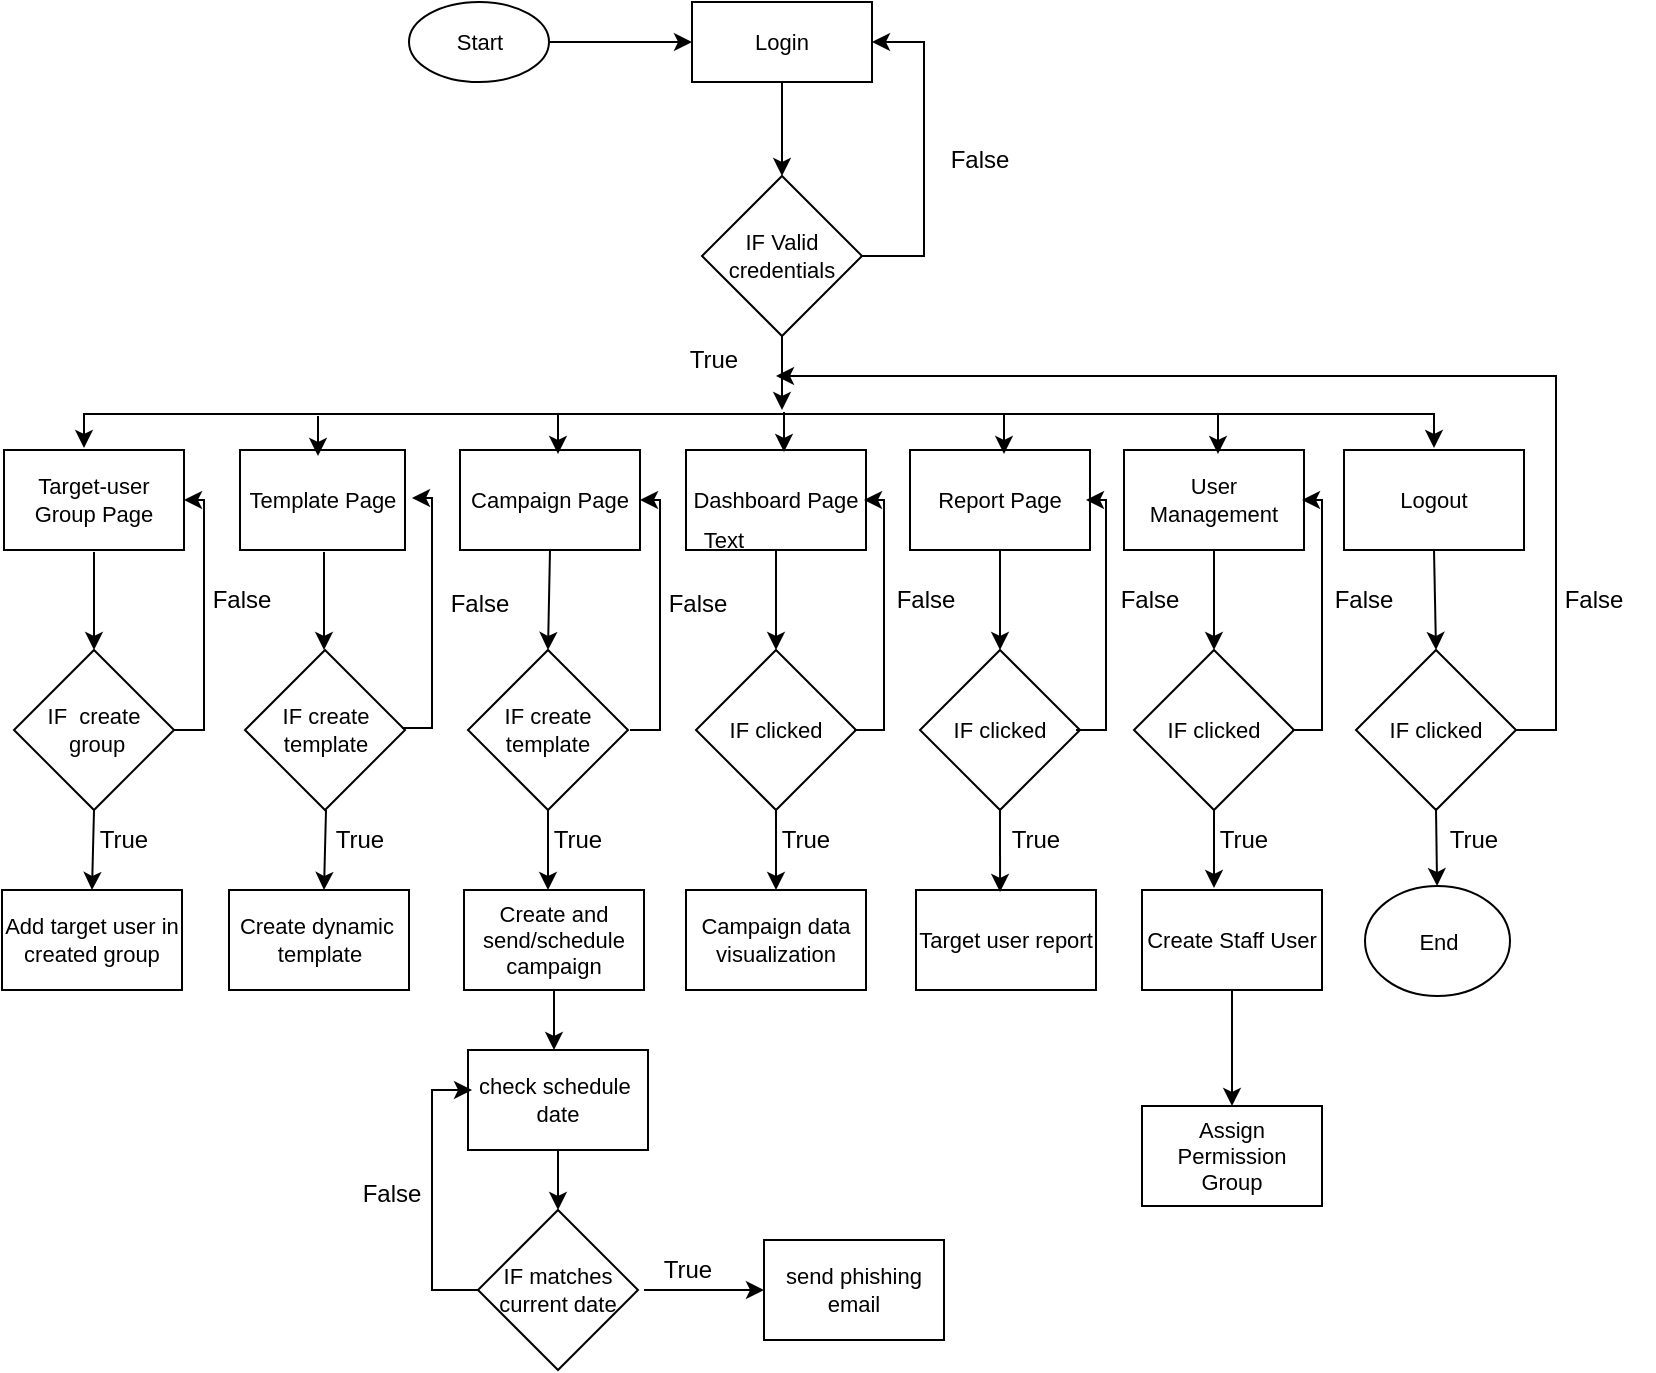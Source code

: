 <mxfile version="15.5.8" type="github">
  <diagram id="lJC1QuVzAbhBSIZx3Hm1" name="Page-1">
    <mxGraphModel dx="1103" dy="554" grid="1" gridSize="10" guides="1" tooltips="1" connect="1" arrows="1" fold="1" page="1" pageScale="1" pageWidth="850" pageHeight="1100" math="0" shadow="0">
      <root>
        <mxCell id="0" />
        <mxCell id="1" parent="0" />
        <mxCell id="YmnMS3fJjvEk6rEsooEI-6" value="IF Valid credentials" style="rhombus;whiteSpace=wrap;html=1;fontSize=11;strokeWidth=1;" vertex="1" parent="1">
          <mxGeometry x="389" y="153" width="80" height="80" as="geometry" />
        </mxCell>
        <mxCell id="YmnMS3fJjvEk6rEsooEI-7" value="Campaign Page" style="rounded=0;whiteSpace=wrap;html=1;fontSize=11;strokeWidth=1;" vertex="1" parent="1">
          <mxGeometry x="268" y="290" width="90" height="50" as="geometry" />
        </mxCell>
        <mxCell id="YmnMS3fJjvEk6rEsooEI-8" value="Login" style="rounded=0;whiteSpace=wrap;html=1;fontSize=11;strokeWidth=1;" vertex="1" parent="1">
          <mxGeometry x="384" y="66" width="90" height="40" as="geometry" />
        </mxCell>
        <mxCell id="YmnMS3fJjvEk6rEsooEI-9" value="Start" style="ellipse;whiteSpace=wrap;html=1;fontSize=11;strokeWidth=1;" vertex="1" parent="1">
          <mxGeometry x="242.5" y="66" width="70" height="40" as="geometry" />
        </mxCell>
        <mxCell id="YmnMS3fJjvEk6rEsooEI-10" value="Template Page" style="rounded=0;whiteSpace=wrap;html=1;fontSize=11;strokeWidth=1;" vertex="1" parent="1">
          <mxGeometry x="158" y="290" width="82.5" height="50" as="geometry" />
        </mxCell>
        <mxCell id="YmnMS3fJjvEk6rEsooEI-12" value="Target-user Group Page" style="rounded=0;whiteSpace=wrap;html=1;fontSize=11;strokeWidth=1;" vertex="1" parent="1">
          <mxGeometry x="40" y="290" width="90" height="50" as="geometry" />
        </mxCell>
        <mxCell id="YmnMS3fJjvEk6rEsooEI-14" value="Dashboard Page" style="rounded=0;whiteSpace=wrap;html=1;fontSize=11;strokeWidth=1;" vertex="1" parent="1">
          <mxGeometry x="381" y="290" width="90" height="50" as="geometry" />
        </mxCell>
        <mxCell id="YmnMS3fJjvEk6rEsooEI-15" value="&lt;br&gt;Report Page&lt;span style=&quot;color: rgba(0 , 0 , 0 , 0) ; font-family: monospace ; font-size: 0px&quot;&gt;%3CmxGraphModel%3E%3Croot%3E%3CmxCell%20id%3D%220%22%2F%3E%3CmxCell%20id%3D%221%22%20parent%3D%220%22%2F%3E%3CmxCell%20id%3D%222%22%20value%3D%22Dashboard%20Page%22%20style%3D%22rounded%3D0%3BwhiteSpace%3Dwrap%3Bhtml%3D1%3BfontSize%3D11%3BstrokeWidth%3D1%3B%22%20vertex%3D%221%22%20parent%3D%221%22%3E%3CmxGeometry%20x%3D%22460%22%20y%3D%22290%22%20width%3D%2290%22%20height%3D%2250%22%20as%3D%22geometry%22%2F%3E%3C%2FmxCell%3E%3C%2Froot%3E%3C%2FmxGraphModel%3E&lt;/span&gt;&lt;br&gt;&lt;span style=&quot;color: rgba(0 , 0 , 0 , 0) ; font-family: monospace ; font-size: 0px&quot;&gt;%3CmxGraphModel%3E%3Croot%3E%3CmxCell%20id%3D%220%22%2F%3E%3CmxCell%20id%3D%221%22%20parent%3D%220%22%2F%3E%3CmxCell%20id%3D%222%22%20value%3D%22Dashboard%20Page%22%20style%3D%22rounded%3D0%3BwhiteSpace%3Dwrap%3Bhtml%3D1%3BfontSize%3D11%3BstrokeWidth%3D1%3B%22%20vertex%3D%221%22%20parent%3D%221%22%3E%3CmxGeometry%20x%3D%22460%22%20y%3D%22290%22%20width%3D%2290%22%20height%3D%2250%22%20as%3D%22geometry%22%2F%3E%3C%2FmxCell%3E%3C%2Froot%3E%3C%2FmxGraphModel%3E&lt;/span&gt;" style="rounded=0;whiteSpace=wrap;html=1;fontSize=11;strokeWidth=1;" vertex="1" parent="1">
          <mxGeometry x="493" y="290" width="90" height="50" as="geometry" />
        </mxCell>
        <mxCell id="YmnMS3fJjvEk6rEsooEI-16" value="Logout" style="rounded=0;whiteSpace=wrap;html=1;fontSize=11;strokeWidth=1;" vertex="1" parent="1">
          <mxGeometry x="710" y="290" width="90" height="50" as="geometry" />
        </mxCell>
        <mxCell id="YmnMS3fJjvEk6rEsooEI-18" value="Add target user in created group" style="rounded=0;whiteSpace=wrap;html=1;fontSize=11;strokeWidth=1;" vertex="1" parent="1">
          <mxGeometry x="39" y="510" width="90" height="50" as="geometry" />
        </mxCell>
        <mxCell id="YmnMS3fJjvEk6rEsooEI-19" value="Create dynamic&amp;nbsp;&lt;br&gt;template" style="rounded=0;whiteSpace=wrap;html=1;fontSize=11;strokeWidth=1;" vertex="1" parent="1">
          <mxGeometry x="152.5" y="510" width="90" height="50" as="geometry" />
        </mxCell>
        <mxCell id="YmnMS3fJjvEk6rEsooEI-21" value="Create and send/schedule campaign" style="rounded=0;whiteSpace=wrap;html=1;fontSize=11;strokeWidth=1;" vertex="1" parent="1">
          <mxGeometry x="270" y="510" width="90" height="50" as="geometry" />
        </mxCell>
        <mxCell id="YmnMS3fJjvEk6rEsooEI-22" value="Campaign data visualization" style="rounded=0;whiteSpace=wrap;html=1;fontSize=11;strokeWidth=1;" vertex="1" parent="1">
          <mxGeometry x="381" y="510" width="90" height="50" as="geometry" />
        </mxCell>
        <mxCell id="YmnMS3fJjvEk6rEsooEI-23" value="Target user report" style="rounded=0;whiteSpace=wrap;html=1;fontSize=11;strokeWidth=1;" vertex="1" parent="1">
          <mxGeometry x="496" y="510" width="90" height="50" as="geometry" />
        </mxCell>
        <mxCell id="YmnMS3fJjvEk6rEsooEI-26" value="IF&amp;nbsp; create&lt;br&gt;&amp;nbsp;group" style="rhombus;whiteSpace=wrap;html=1;fontSize=11;strokeWidth=1;" vertex="1" parent="1">
          <mxGeometry x="45" y="390" width="80" height="80" as="geometry" />
        </mxCell>
        <mxCell id="YmnMS3fJjvEk6rEsooEI-27" value="IF create template" style="rhombus;whiteSpace=wrap;html=1;fontSize=11;strokeWidth=1;" vertex="1" parent="1">
          <mxGeometry x="160.5" y="390" width="80" height="80" as="geometry" />
        </mxCell>
        <mxCell id="YmnMS3fJjvEk6rEsooEI-28" value="IF create template" style="rhombus;whiteSpace=wrap;html=1;fontSize=11;strokeWidth=1;" vertex="1" parent="1">
          <mxGeometry x="272" y="390" width="80" height="80" as="geometry" />
        </mxCell>
        <mxCell id="YmnMS3fJjvEk6rEsooEI-29" value="" style="endArrow=classic;html=1;rounded=0;fontSize=11;entryX=0.5;entryY=0;entryDx=0;entryDy=0;exitX=0.5;exitY=1;exitDx=0;exitDy=0;" edge="1" parent="1" source="YmnMS3fJjvEk6rEsooEI-7" target="YmnMS3fJjvEk6rEsooEI-28">
          <mxGeometry width="50" height="50" relative="1" as="geometry">
            <mxPoint x="320" y="380" as="sourcePoint" />
            <mxPoint x="370" y="330" as="targetPoint" />
          </mxGeometry>
        </mxCell>
        <mxCell id="YmnMS3fJjvEk6rEsooEI-31" value="User Management" style="rounded=0;whiteSpace=wrap;html=1;fontSize=11;strokeWidth=1;" vertex="1" parent="1">
          <mxGeometry x="600" y="290" width="90" height="50" as="geometry" />
        </mxCell>
        <mxCell id="YmnMS3fJjvEk6rEsooEI-32" value="IF clicked" style="rhombus;whiteSpace=wrap;html=1;fontSize=11;strokeWidth=1;" vertex="1" parent="1">
          <mxGeometry x="386" y="390" width="80" height="80" as="geometry" />
        </mxCell>
        <mxCell id="YmnMS3fJjvEk6rEsooEI-34" value="IF clicked" style="rhombus;whiteSpace=wrap;html=1;fontSize=11;strokeWidth=1;" vertex="1" parent="1">
          <mxGeometry x="498" y="390" width="80" height="80" as="geometry" />
        </mxCell>
        <mxCell id="YmnMS3fJjvEk6rEsooEI-35" value="IF clicked" style="rhombus;whiteSpace=wrap;html=1;fontSize=11;strokeWidth=1;" vertex="1" parent="1">
          <mxGeometry x="605" y="390" width="80" height="80" as="geometry" />
        </mxCell>
        <mxCell id="YmnMS3fJjvEk6rEsooEI-37" value="Create Staff User" style="rounded=0;whiteSpace=wrap;html=1;fontSize=11;strokeWidth=1;" vertex="1" parent="1">
          <mxGeometry x="609" y="510" width="90" height="50" as="geometry" />
        </mxCell>
        <mxCell id="YmnMS3fJjvEk6rEsooEI-40" value="Assign Permission Group" style="rounded=0;whiteSpace=wrap;html=1;fontSize=11;strokeWidth=1;" vertex="1" parent="1">
          <mxGeometry x="609" y="618" width="90" height="50" as="geometry" />
        </mxCell>
        <mxCell id="YmnMS3fJjvEk6rEsooEI-42" value="check schedule&amp;nbsp;&lt;br&gt;date" style="rounded=0;whiteSpace=wrap;html=1;fontSize=11;strokeWidth=1;" vertex="1" parent="1">
          <mxGeometry x="272" y="590" width="90" height="50" as="geometry" />
        </mxCell>
        <mxCell id="YmnMS3fJjvEk6rEsooEI-43" value="IF matches current date" style="rhombus;whiteSpace=wrap;html=1;fontSize=11;strokeWidth=1;" vertex="1" parent="1">
          <mxGeometry x="277" y="670" width="80" height="80" as="geometry" />
        </mxCell>
        <mxCell id="YmnMS3fJjvEk6rEsooEI-44" value="send phishing email" style="rounded=0;whiteSpace=wrap;html=1;fontSize=11;strokeWidth=1;" vertex="1" parent="1">
          <mxGeometry x="420" y="685" width="90" height="50" as="geometry" />
        </mxCell>
        <mxCell id="YmnMS3fJjvEk6rEsooEI-48" value="" style="endArrow=classic;startArrow=classic;html=1;rounded=0;fontSize=11;" edge="1" parent="1">
          <mxGeometry width="50" height="50" relative="1" as="geometry">
            <mxPoint x="80" y="289" as="sourcePoint" />
            <mxPoint x="755" y="289" as="targetPoint" />
            <Array as="points">
              <mxPoint x="80" y="272" />
              <mxPoint x="755" y="272" />
            </Array>
          </mxGeometry>
        </mxCell>
        <mxCell id="YmnMS3fJjvEk6rEsooEI-49" value="" style="endArrow=classic;html=1;rounded=0;fontSize=11;exitX=0.5;exitY=1;exitDx=0;exitDy=0;" edge="1" parent="1" source="YmnMS3fJjvEk6rEsooEI-6">
          <mxGeometry width="50" height="50" relative="1" as="geometry">
            <mxPoint x="460" y="260" as="sourcePoint" />
            <mxPoint x="429" y="270" as="targetPoint" />
          </mxGeometry>
        </mxCell>
        <mxCell id="YmnMS3fJjvEk6rEsooEI-52" value="" style="endArrow=classic;html=1;rounded=0;fontSize=11;" edge="1" parent="1">
          <mxGeometry width="50" height="50" relative="1" as="geometry">
            <mxPoint x="430" y="271" as="sourcePoint" />
            <mxPoint x="430" y="291" as="targetPoint" />
          </mxGeometry>
        </mxCell>
        <mxCell id="YmnMS3fJjvEk6rEsooEI-53" value="" style="endArrow=classic;html=1;rounded=0;fontSize=11;" edge="1" parent="1">
          <mxGeometry width="50" height="50" relative="1" as="geometry">
            <mxPoint x="540" y="272" as="sourcePoint" />
            <mxPoint x="540" y="292" as="targetPoint" />
          </mxGeometry>
        </mxCell>
        <mxCell id="YmnMS3fJjvEk6rEsooEI-54" value="" style="endArrow=classic;html=1;rounded=0;fontSize=11;" edge="1" parent="1">
          <mxGeometry width="50" height="50" relative="1" as="geometry">
            <mxPoint x="647" y="272" as="sourcePoint" />
            <mxPoint x="647" y="292" as="targetPoint" />
          </mxGeometry>
        </mxCell>
        <mxCell id="YmnMS3fJjvEk6rEsooEI-55" value="" style="endArrow=classic;html=1;rounded=0;fontSize=11;" edge="1" parent="1">
          <mxGeometry width="50" height="50" relative="1" as="geometry">
            <mxPoint x="317" y="272" as="sourcePoint" />
            <mxPoint x="317" y="292" as="targetPoint" />
          </mxGeometry>
        </mxCell>
        <mxCell id="YmnMS3fJjvEk6rEsooEI-56" value="" style="endArrow=classic;html=1;rounded=0;fontSize=11;" edge="1" parent="1">
          <mxGeometry width="50" height="50" relative="1" as="geometry">
            <mxPoint x="197" y="273" as="sourcePoint" />
            <mxPoint x="197" y="293" as="targetPoint" />
          </mxGeometry>
        </mxCell>
        <mxCell id="YmnMS3fJjvEk6rEsooEI-57" value="" style="endArrow=classic;html=1;rounded=0;fontSize=11;exitX=0.5;exitY=1;exitDx=0;exitDy=0;entryX=0.5;entryY=0;entryDx=0;entryDy=0;" edge="1" parent="1" source="YmnMS3fJjvEk6rEsooEI-26" target="YmnMS3fJjvEk6rEsooEI-18">
          <mxGeometry width="50" height="50" relative="1" as="geometry">
            <mxPoint x="70" y="520" as="sourcePoint" />
            <mxPoint x="120" y="470" as="targetPoint" />
          </mxGeometry>
        </mxCell>
        <mxCell id="YmnMS3fJjvEk6rEsooEI-59" value="" style="endArrow=classic;html=1;rounded=0;fontSize=11;exitX=0.5;exitY=1;exitDx=0;exitDy=0;entryX=0.5;entryY=0;entryDx=0;entryDy=0;" edge="1" parent="1">
          <mxGeometry width="50" height="50" relative="1" as="geometry">
            <mxPoint x="201" y="470" as="sourcePoint" />
            <mxPoint x="200" y="510" as="targetPoint" />
          </mxGeometry>
        </mxCell>
        <mxCell id="YmnMS3fJjvEk6rEsooEI-61" value="" style="endArrow=classic;html=1;rounded=0;fontSize=11;" edge="1" parent="1" source="YmnMS3fJjvEk6rEsooEI-28">
          <mxGeometry width="50" height="50" relative="1" as="geometry">
            <mxPoint x="312" y="520" as="sourcePoint" />
            <mxPoint x="312" y="510" as="targetPoint" />
          </mxGeometry>
        </mxCell>
        <mxCell id="YmnMS3fJjvEk6rEsooEI-62" value="" style="endArrow=classic;html=1;rounded=0;fontSize=11;entryX=0.5;entryY=0;entryDx=0;entryDy=0;exitX=0.5;exitY=1;exitDx=0;exitDy=0;" edge="1" parent="1" source="YmnMS3fJjvEk6rEsooEI-32" target="YmnMS3fJjvEk6rEsooEI-22">
          <mxGeometry width="50" height="50" relative="1" as="geometry">
            <mxPoint x="424.58" y="450" as="sourcePoint" />
            <mxPoint x="424.58" y="490" as="targetPoint" />
          </mxGeometry>
        </mxCell>
        <mxCell id="YmnMS3fJjvEk6rEsooEI-63" value="" style="endArrow=classic;html=1;rounded=0;fontSize=11;exitX=0.5;exitY=1;exitDx=0;exitDy=0;entryX=0.467;entryY=0.02;entryDx=0;entryDy=0;entryPerimeter=0;" edge="1" parent="1" source="YmnMS3fJjvEk6rEsooEI-34" target="YmnMS3fJjvEk6rEsooEI-23">
          <mxGeometry width="50" height="50" relative="1" as="geometry">
            <mxPoint x="530" y="471" as="sourcePoint" />
            <mxPoint x="530" y="511" as="targetPoint" />
          </mxGeometry>
        </mxCell>
        <mxCell id="YmnMS3fJjvEk6rEsooEI-64" value="" style="endArrow=classic;html=1;rounded=0;fontSize=11;exitX=0.5;exitY=1;exitDx=0;exitDy=0;" edge="1" parent="1" source="YmnMS3fJjvEk6rEsooEI-35">
          <mxGeometry width="50" height="50" relative="1" as="geometry">
            <mxPoint x="641" y="470" as="sourcePoint" />
            <mxPoint x="645" y="509" as="targetPoint" />
          </mxGeometry>
        </mxCell>
        <mxCell id="YmnMS3fJjvEk6rEsooEI-66" value="" style="endArrow=classic;html=1;rounded=0;fontSize=11;exitX=0.5;exitY=1;exitDx=0;exitDy=0;entryX=0.5;entryY=0;entryDx=0;entryDy=0;" edge="1" parent="1" source="YmnMS3fJjvEk6rEsooEI-37" target="YmnMS3fJjvEk6rEsooEI-40">
          <mxGeometry width="50" height="50" relative="1" as="geometry">
            <mxPoint x="640" y="630" as="sourcePoint" />
            <mxPoint x="690" y="580" as="targetPoint" />
          </mxGeometry>
        </mxCell>
        <mxCell id="YmnMS3fJjvEk6rEsooEI-67" value="" style="endArrow=classic;html=1;rounded=0;fontSize=11;exitX=0.5;exitY=1;exitDx=0;exitDy=0;" edge="1" parent="1" source="YmnMS3fJjvEk6rEsooEI-21">
          <mxGeometry width="50" height="50" relative="1" as="geometry">
            <mxPoint x="370" y="620" as="sourcePoint" />
            <mxPoint x="315" y="590" as="targetPoint" />
          </mxGeometry>
        </mxCell>
        <mxCell id="YmnMS3fJjvEk6rEsooEI-70" value="" style="endArrow=classic;html=1;rounded=0;fontSize=11;exitX=0.5;exitY=1;exitDx=0;exitDy=0;entryX=0.5;entryY=0;entryDx=0;entryDy=0;" edge="1" parent="1" source="YmnMS3fJjvEk6rEsooEI-42" target="YmnMS3fJjvEk6rEsooEI-43">
          <mxGeometry width="50" height="50" relative="1" as="geometry">
            <mxPoint x="300" y="710" as="sourcePoint" />
            <mxPoint x="350" y="660" as="targetPoint" />
          </mxGeometry>
        </mxCell>
        <mxCell id="YmnMS3fJjvEk6rEsooEI-73" value="" style="endArrow=classic;html=1;rounded=0;fontSize=11;" edge="1" parent="1">
          <mxGeometry width="50" height="50" relative="1" as="geometry">
            <mxPoint x="360" y="710" as="sourcePoint" />
            <mxPoint x="420" y="710" as="targetPoint" />
          </mxGeometry>
        </mxCell>
        <mxCell id="YmnMS3fJjvEk6rEsooEI-74" value="IF clicked" style="rhombus;whiteSpace=wrap;html=1;fontSize=11;strokeWidth=1;" vertex="1" parent="1">
          <mxGeometry x="716" y="390" width="80" height="80" as="geometry" />
        </mxCell>
        <mxCell id="YmnMS3fJjvEk6rEsooEI-75" value="End" style="ellipse;whiteSpace=wrap;html=1;fontSize=11;strokeWidth=1;" vertex="1" parent="1">
          <mxGeometry x="720.5" y="508" width="72.5" height="55" as="geometry" />
        </mxCell>
        <mxCell id="YmnMS3fJjvEk6rEsooEI-76" value="" style="endArrow=classic;html=1;rounded=0;fontSize=11;entryX=0.5;entryY=0;entryDx=0;entryDy=0;" edge="1" parent="1" target="YmnMS3fJjvEk6rEsooEI-26">
          <mxGeometry width="50" height="50" relative="1" as="geometry">
            <mxPoint x="85" y="341" as="sourcePoint" />
            <mxPoint x="150" y="350" as="targetPoint" />
          </mxGeometry>
        </mxCell>
        <mxCell id="YmnMS3fJjvEk6rEsooEI-77" value="" style="endArrow=classic;html=1;rounded=0;fontSize=11;entryX=0.5;entryY=0;entryDx=0;entryDy=0;" edge="1" parent="1">
          <mxGeometry width="50" height="50" relative="1" as="geometry">
            <mxPoint x="200" y="341" as="sourcePoint" />
            <mxPoint x="200" y="390" as="targetPoint" />
          </mxGeometry>
        </mxCell>
        <mxCell id="YmnMS3fJjvEk6rEsooEI-78" value="" style="endArrow=classic;html=1;rounded=0;fontSize=11;exitX=0.5;exitY=1;exitDx=0;exitDy=0;" edge="1" parent="1" source="YmnMS3fJjvEk6rEsooEI-14" target="YmnMS3fJjvEk6rEsooEI-32">
          <mxGeometry width="50" height="50" relative="1" as="geometry">
            <mxPoint x="420" y="400" as="sourcePoint" />
            <mxPoint x="470" y="350" as="targetPoint" />
          </mxGeometry>
        </mxCell>
        <mxCell id="YmnMS3fJjvEk6rEsooEI-79" value="" style="endArrow=classic;html=1;rounded=0;fontSize=11;exitX=0.5;exitY=1;exitDx=0;exitDy=0;entryX=0.5;entryY=0;entryDx=0;entryDy=0;" edge="1" parent="1" source="YmnMS3fJjvEk6rEsooEI-15" target="YmnMS3fJjvEk6rEsooEI-34">
          <mxGeometry width="50" height="50" relative="1" as="geometry">
            <mxPoint x="540" y="400" as="sourcePoint" />
            <mxPoint x="590" y="350" as="targetPoint" />
          </mxGeometry>
        </mxCell>
        <mxCell id="YmnMS3fJjvEk6rEsooEI-80" value="" style="endArrow=classic;html=1;rounded=0;fontSize=11;exitX=0.5;exitY=1;exitDx=0;exitDy=0;" edge="1" parent="1" source="YmnMS3fJjvEk6rEsooEI-31">
          <mxGeometry width="50" height="50" relative="1" as="geometry">
            <mxPoint x="650" y="390" as="sourcePoint" />
            <mxPoint x="645" y="390" as="targetPoint" />
          </mxGeometry>
        </mxCell>
        <mxCell id="YmnMS3fJjvEk6rEsooEI-82" value="" style="endArrow=classic;html=1;rounded=0;fontSize=11;exitX=0.5;exitY=1;exitDx=0;exitDy=0;entryX=0.5;entryY=0;entryDx=0;entryDy=0;" edge="1" parent="1" source="YmnMS3fJjvEk6rEsooEI-16" target="YmnMS3fJjvEk6rEsooEI-74">
          <mxGeometry width="50" height="50" relative="1" as="geometry">
            <mxPoint x="750" y="400" as="sourcePoint" />
            <mxPoint x="800" y="350" as="targetPoint" />
          </mxGeometry>
        </mxCell>
        <mxCell id="YmnMS3fJjvEk6rEsooEI-89" value="" style="endArrow=classic;html=1;rounded=0;fontSize=11;exitX=0.5;exitY=1;exitDx=0;exitDy=0;" edge="1" parent="1" target="YmnMS3fJjvEk6rEsooEI-75">
          <mxGeometry width="50" height="50" relative="1" as="geometry">
            <mxPoint x="756.0" y="469" as="sourcePoint" />
            <mxPoint x="759" y="509" as="targetPoint" />
          </mxGeometry>
        </mxCell>
        <mxCell id="YmnMS3fJjvEk6rEsooEI-90" value="" style="endArrow=classic;html=1;rounded=0;fontSize=11;exitX=1;exitY=0.5;exitDx=0;exitDy=0;entryX=1;entryY=0.5;entryDx=0;entryDy=0;" edge="1" parent="1" source="YmnMS3fJjvEk6rEsooEI-26" target="YmnMS3fJjvEk6rEsooEI-12">
          <mxGeometry width="50" height="50" relative="1" as="geometry">
            <mxPoint x="140" y="430" as="sourcePoint" />
            <mxPoint x="140" y="320" as="targetPoint" />
            <Array as="points">
              <mxPoint x="140" y="430" />
              <mxPoint x="140" y="315" />
            </Array>
          </mxGeometry>
        </mxCell>
        <mxCell id="YmnMS3fJjvEk6rEsooEI-91" value="" style="endArrow=classic;html=1;rounded=0;fontSize=11;exitX=1;exitY=0.5;exitDx=0;exitDy=0;entryX=1;entryY=0.5;entryDx=0;entryDy=0;" edge="1" parent="1">
          <mxGeometry width="50" height="50" relative="1" as="geometry">
            <mxPoint x="239" y="429" as="sourcePoint" />
            <mxPoint x="244" y="314" as="targetPoint" />
            <Array as="points">
              <mxPoint x="254" y="429" />
              <mxPoint x="254" y="314" />
            </Array>
          </mxGeometry>
        </mxCell>
        <mxCell id="YmnMS3fJjvEk6rEsooEI-92" value="" style="endArrow=classic;html=1;rounded=0;fontSize=11;exitX=1;exitY=0.5;exitDx=0;exitDy=0;entryX=1;entryY=0.5;entryDx=0;entryDy=0;" edge="1" parent="1">
          <mxGeometry width="50" height="50" relative="1" as="geometry">
            <mxPoint x="353" y="430" as="sourcePoint" />
            <mxPoint x="358" y="315" as="targetPoint" />
            <Array as="points">
              <mxPoint x="368" y="430" />
              <mxPoint x="368" y="315" />
            </Array>
          </mxGeometry>
        </mxCell>
        <mxCell id="YmnMS3fJjvEk6rEsooEI-93" value="" style="endArrow=classic;html=1;rounded=0;fontSize=11;exitX=1;exitY=0.5;exitDx=0;exitDy=0;entryX=1;entryY=0.5;entryDx=0;entryDy=0;" edge="1" parent="1">
          <mxGeometry width="50" height="50" relative="1" as="geometry">
            <mxPoint x="465" y="430" as="sourcePoint" />
            <mxPoint x="470" y="315" as="targetPoint" />
            <Array as="points">
              <mxPoint x="480" y="430" />
              <mxPoint x="480" y="315" />
            </Array>
          </mxGeometry>
        </mxCell>
        <mxCell id="YmnMS3fJjvEk6rEsooEI-94" value="" style="endArrow=classic;html=1;rounded=0;fontSize=11;exitX=1;exitY=0.5;exitDx=0;exitDy=0;entryX=1;entryY=0.5;entryDx=0;entryDy=0;" edge="1" parent="1">
          <mxGeometry width="50" height="50" relative="1" as="geometry">
            <mxPoint x="576" y="430" as="sourcePoint" />
            <mxPoint x="581" y="315" as="targetPoint" />
            <Array as="points">
              <mxPoint x="591" y="430" />
              <mxPoint x="591" y="315" />
            </Array>
          </mxGeometry>
        </mxCell>
        <mxCell id="YmnMS3fJjvEk6rEsooEI-95" value="" style="endArrow=classic;html=1;rounded=0;fontSize=11;exitX=1;exitY=0.5;exitDx=0;exitDy=0;entryX=1;entryY=0.5;entryDx=0;entryDy=0;" edge="1" parent="1">
          <mxGeometry width="50" height="50" relative="1" as="geometry">
            <mxPoint x="684" y="430" as="sourcePoint" />
            <mxPoint x="689" y="315" as="targetPoint" />
            <Array as="points">
              <mxPoint x="699" y="430" />
              <mxPoint x="699" y="315" />
            </Array>
          </mxGeometry>
        </mxCell>
        <mxCell id="YmnMS3fJjvEk6rEsooEI-97" value="" style="endArrow=classic;html=1;rounded=0;fontSize=11;" edge="1" parent="1">
          <mxGeometry width="50" height="50" relative="1" as="geometry">
            <mxPoint x="796" y="430" as="sourcePoint" />
            <mxPoint x="426" y="253" as="targetPoint" />
            <Array as="points">
              <mxPoint x="816" y="430" />
              <mxPoint x="816" y="253" />
            </Array>
          </mxGeometry>
        </mxCell>
        <mxCell id="YmnMS3fJjvEk6rEsooEI-98" value="" style="endArrow=classic;html=1;rounded=0;fontSize=11;entryX=0.089;entryY=0.4;entryDx=0;entryDy=0;entryPerimeter=0;exitX=0;exitY=0.5;exitDx=0;exitDy=0;" edge="1" parent="1" source="YmnMS3fJjvEk6rEsooEI-43">
          <mxGeometry width="50" height="50" relative="1" as="geometry">
            <mxPoint x="274" y="710" as="sourcePoint" />
            <mxPoint x="274.01" y="610" as="targetPoint" />
            <Array as="points">
              <mxPoint x="254" y="710" />
              <mxPoint x="254" y="610" />
            </Array>
          </mxGeometry>
        </mxCell>
        <mxCell id="YmnMS3fJjvEk6rEsooEI-100" value="" style="endArrow=classic;html=1;rounded=0;fontSize=11;exitX=1;exitY=0.5;exitDx=0;exitDy=0;entryX=0;entryY=0.5;entryDx=0;entryDy=0;" edge="1" parent="1" source="YmnMS3fJjvEk6rEsooEI-9" target="YmnMS3fJjvEk6rEsooEI-8">
          <mxGeometry width="50" height="50" relative="1" as="geometry">
            <mxPoint x="330" y="110" as="sourcePoint" />
            <mxPoint x="380" y="60" as="targetPoint" />
          </mxGeometry>
        </mxCell>
        <mxCell id="YmnMS3fJjvEk6rEsooEI-101" value="" style="endArrow=classic;html=1;rounded=0;fontSize=11;exitX=0.5;exitY=1;exitDx=0;exitDy=0;entryX=0.5;entryY=0;entryDx=0;entryDy=0;" edge="1" parent="1" source="YmnMS3fJjvEk6rEsooEI-8" target="YmnMS3fJjvEk6rEsooEI-6">
          <mxGeometry width="50" height="50" relative="1" as="geometry">
            <mxPoint x="460" y="170" as="sourcePoint" />
            <mxPoint x="430" y="150" as="targetPoint" />
          </mxGeometry>
        </mxCell>
        <mxCell id="YmnMS3fJjvEk6rEsooEI-102" value="" style="endArrow=classic;html=1;rounded=0;fontSize=11;exitX=1;exitY=0.5;exitDx=0;exitDy=0;entryX=1;entryY=0.5;entryDx=0;entryDy=0;" edge="1" parent="1" source="YmnMS3fJjvEk6rEsooEI-6" target="YmnMS3fJjvEk6rEsooEI-8">
          <mxGeometry width="50" height="50" relative="1" as="geometry">
            <mxPoint x="290" y="160" as="sourcePoint" />
            <mxPoint x="490" y="90" as="targetPoint" />
            <Array as="points">
              <mxPoint x="500" y="193" />
              <mxPoint x="500" y="86" />
            </Array>
          </mxGeometry>
        </mxCell>
        <mxCell id="YmnMS3fJjvEk6rEsooEI-103" value="&lt;font style=&quot;font-size: 12px&quot;&gt;False&lt;/font&gt;" style="text;html=1;strokeColor=none;fillColor=none;align=center;verticalAlign=middle;whiteSpace=wrap;rounded=0;fontSize=11;" vertex="1" parent="1">
          <mxGeometry x="498" y="130" width="60" height="30" as="geometry" />
        </mxCell>
        <mxCell id="YmnMS3fJjvEk6rEsooEI-104" value="Text" style="text;html=1;strokeColor=none;fillColor=none;align=center;verticalAlign=middle;whiteSpace=wrap;rounded=0;fontSize=11;" vertex="1" parent="1">
          <mxGeometry x="370" y="320" width="60" height="30" as="geometry" />
        </mxCell>
        <mxCell id="YmnMS3fJjvEk6rEsooEI-105" value="&lt;font style=&quot;font-size: 12px&quot;&gt;True&lt;/font&gt;" style="text;html=1;strokeColor=none;fillColor=none;align=center;verticalAlign=middle;whiteSpace=wrap;rounded=0;fontSize=11;" vertex="1" parent="1">
          <mxGeometry x="365" y="230" width="60" height="30" as="geometry" />
        </mxCell>
        <mxCell id="YmnMS3fJjvEk6rEsooEI-106" value="&lt;font style=&quot;font-size: 12px&quot;&gt;False&lt;/font&gt;" style="text;html=1;strokeColor=none;fillColor=none;align=center;verticalAlign=middle;whiteSpace=wrap;rounded=0;fontSize=11;" vertex="1" parent="1">
          <mxGeometry x="471" y="350" width="60" height="30" as="geometry" />
        </mxCell>
        <mxCell id="YmnMS3fJjvEk6rEsooEI-107" value="&lt;font style=&quot;font-size: 12px&quot;&gt;False&lt;/font&gt;" style="text;html=1;strokeColor=none;fillColor=none;align=center;verticalAlign=middle;whiteSpace=wrap;rounded=0;fontSize=11;" vertex="1" parent="1">
          <mxGeometry x="690" y="350" width="60" height="30" as="geometry" />
        </mxCell>
        <mxCell id="YmnMS3fJjvEk6rEsooEI-108" value="&lt;font style=&quot;font-size: 12px&quot;&gt;False&lt;/font&gt;" style="text;html=1;strokeColor=none;fillColor=none;align=center;verticalAlign=middle;whiteSpace=wrap;rounded=0;fontSize=11;" vertex="1" parent="1">
          <mxGeometry x="583" y="350" width="60" height="30" as="geometry" />
        </mxCell>
        <mxCell id="YmnMS3fJjvEk6rEsooEI-109" value="&lt;font style=&quot;font-size: 12px&quot;&gt;False&lt;/font&gt;" style="text;html=1;strokeColor=none;fillColor=none;align=center;verticalAlign=middle;whiteSpace=wrap;rounded=0;fontSize=11;" vertex="1" parent="1">
          <mxGeometry x="805" y="350" width="60" height="30" as="geometry" />
        </mxCell>
        <mxCell id="YmnMS3fJjvEk6rEsooEI-110" value="&lt;font style=&quot;font-size: 12px&quot;&gt;False&lt;/font&gt;" style="text;html=1;strokeColor=none;fillColor=none;align=center;verticalAlign=middle;whiteSpace=wrap;rounded=0;fontSize=11;" vertex="1" parent="1">
          <mxGeometry x="357" y="352" width="60" height="30" as="geometry" />
        </mxCell>
        <mxCell id="YmnMS3fJjvEk6rEsooEI-111" value="&lt;font style=&quot;font-size: 12px&quot;&gt;False&lt;/font&gt;" style="text;html=1;strokeColor=none;fillColor=none;align=center;verticalAlign=middle;whiteSpace=wrap;rounded=0;fontSize=11;" vertex="1" parent="1">
          <mxGeometry x="247.5" y="352" width="60" height="30" as="geometry" />
        </mxCell>
        <mxCell id="YmnMS3fJjvEk6rEsooEI-112" value="&lt;font style=&quot;font-size: 12px&quot;&gt;False&lt;/font&gt;" style="text;html=1;strokeColor=none;fillColor=none;align=center;verticalAlign=middle;whiteSpace=wrap;rounded=0;fontSize=11;" vertex="1" parent="1">
          <mxGeometry x="129" y="350" width="60" height="30" as="geometry" />
        </mxCell>
        <mxCell id="YmnMS3fJjvEk6rEsooEI-113" value="&lt;font style=&quot;font-size: 12px&quot;&gt;True&lt;/font&gt;" style="text;html=1;strokeColor=none;fillColor=none;align=center;verticalAlign=middle;whiteSpace=wrap;rounded=0;fontSize=11;" vertex="1" parent="1">
          <mxGeometry x="70" y="470" width="60" height="30" as="geometry" />
        </mxCell>
        <mxCell id="YmnMS3fJjvEk6rEsooEI-114" value="&lt;font style=&quot;font-size: 12px&quot;&gt;True&lt;/font&gt;" style="text;html=1;strokeColor=none;fillColor=none;align=center;verticalAlign=middle;whiteSpace=wrap;rounded=0;fontSize=11;" vertex="1" parent="1">
          <mxGeometry x="187.5" y="470" width="60" height="30" as="geometry" />
        </mxCell>
        <mxCell id="YmnMS3fJjvEk6rEsooEI-115" value="&lt;font style=&quot;font-size: 12px&quot;&gt;True&lt;/font&gt;" style="text;html=1;strokeColor=none;fillColor=none;align=center;verticalAlign=middle;whiteSpace=wrap;rounded=0;fontSize=11;" vertex="1" parent="1">
          <mxGeometry x="297" y="470" width="60" height="30" as="geometry" />
        </mxCell>
        <mxCell id="YmnMS3fJjvEk6rEsooEI-116" value="&lt;font style=&quot;font-size: 12px&quot;&gt;True&lt;/font&gt;" style="text;html=1;strokeColor=none;fillColor=none;align=center;verticalAlign=middle;whiteSpace=wrap;rounded=0;fontSize=11;" vertex="1" parent="1">
          <mxGeometry x="411" y="470" width="60" height="30" as="geometry" />
        </mxCell>
        <mxCell id="YmnMS3fJjvEk6rEsooEI-117" value="&lt;font style=&quot;font-size: 12px&quot;&gt;True&lt;/font&gt;" style="text;html=1;strokeColor=none;fillColor=none;align=center;verticalAlign=middle;whiteSpace=wrap;rounded=0;fontSize=11;" vertex="1" parent="1">
          <mxGeometry x="526" y="470" width="60" height="30" as="geometry" />
        </mxCell>
        <mxCell id="YmnMS3fJjvEk6rEsooEI-118" value="&lt;font style=&quot;font-size: 12px&quot;&gt;True&lt;/font&gt;" style="text;html=1;strokeColor=none;fillColor=none;align=center;verticalAlign=middle;whiteSpace=wrap;rounded=0;fontSize=11;" vertex="1" parent="1">
          <mxGeometry x="630" y="470" width="60" height="30" as="geometry" />
        </mxCell>
        <mxCell id="YmnMS3fJjvEk6rEsooEI-119" value="&lt;font style=&quot;font-size: 12px&quot;&gt;True&lt;/font&gt;" style="text;html=1;strokeColor=none;fillColor=none;align=center;verticalAlign=middle;whiteSpace=wrap;rounded=0;fontSize=11;" vertex="1" parent="1">
          <mxGeometry x="745" y="470" width="60" height="30" as="geometry" />
        </mxCell>
        <mxCell id="YmnMS3fJjvEk6rEsooEI-121" value="&lt;font style=&quot;font-size: 12px&quot;&gt;True&lt;/font&gt;" style="text;html=1;strokeColor=none;fillColor=none;align=center;verticalAlign=middle;whiteSpace=wrap;rounded=0;fontSize=11;" vertex="1" parent="1">
          <mxGeometry x="352" y="685" width="60" height="30" as="geometry" />
        </mxCell>
        <mxCell id="YmnMS3fJjvEk6rEsooEI-122" value="&lt;font style=&quot;font-size: 12px&quot;&gt;False&lt;/font&gt;" style="text;html=1;strokeColor=none;fillColor=none;align=center;verticalAlign=middle;whiteSpace=wrap;rounded=0;fontSize=11;" vertex="1" parent="1">
          <mxGeometry x="204" y="647" width="60" height="30" as="geometry" />
        </mxCell>
      </root>
    </mxGraphModel>
  </diagram>
</mxfile>
